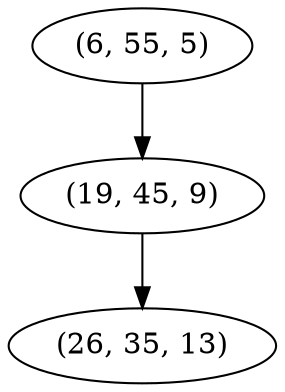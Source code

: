 digraph tree {
    "(6, 55, 5)";
    "(19, 45, 9)";
    "(26, 35, 13)";
    "(6, 55, 5)" -> "(19, 45, 9)";
    "(19, 45, 9)" -> "(26, 35, 13)";
}
